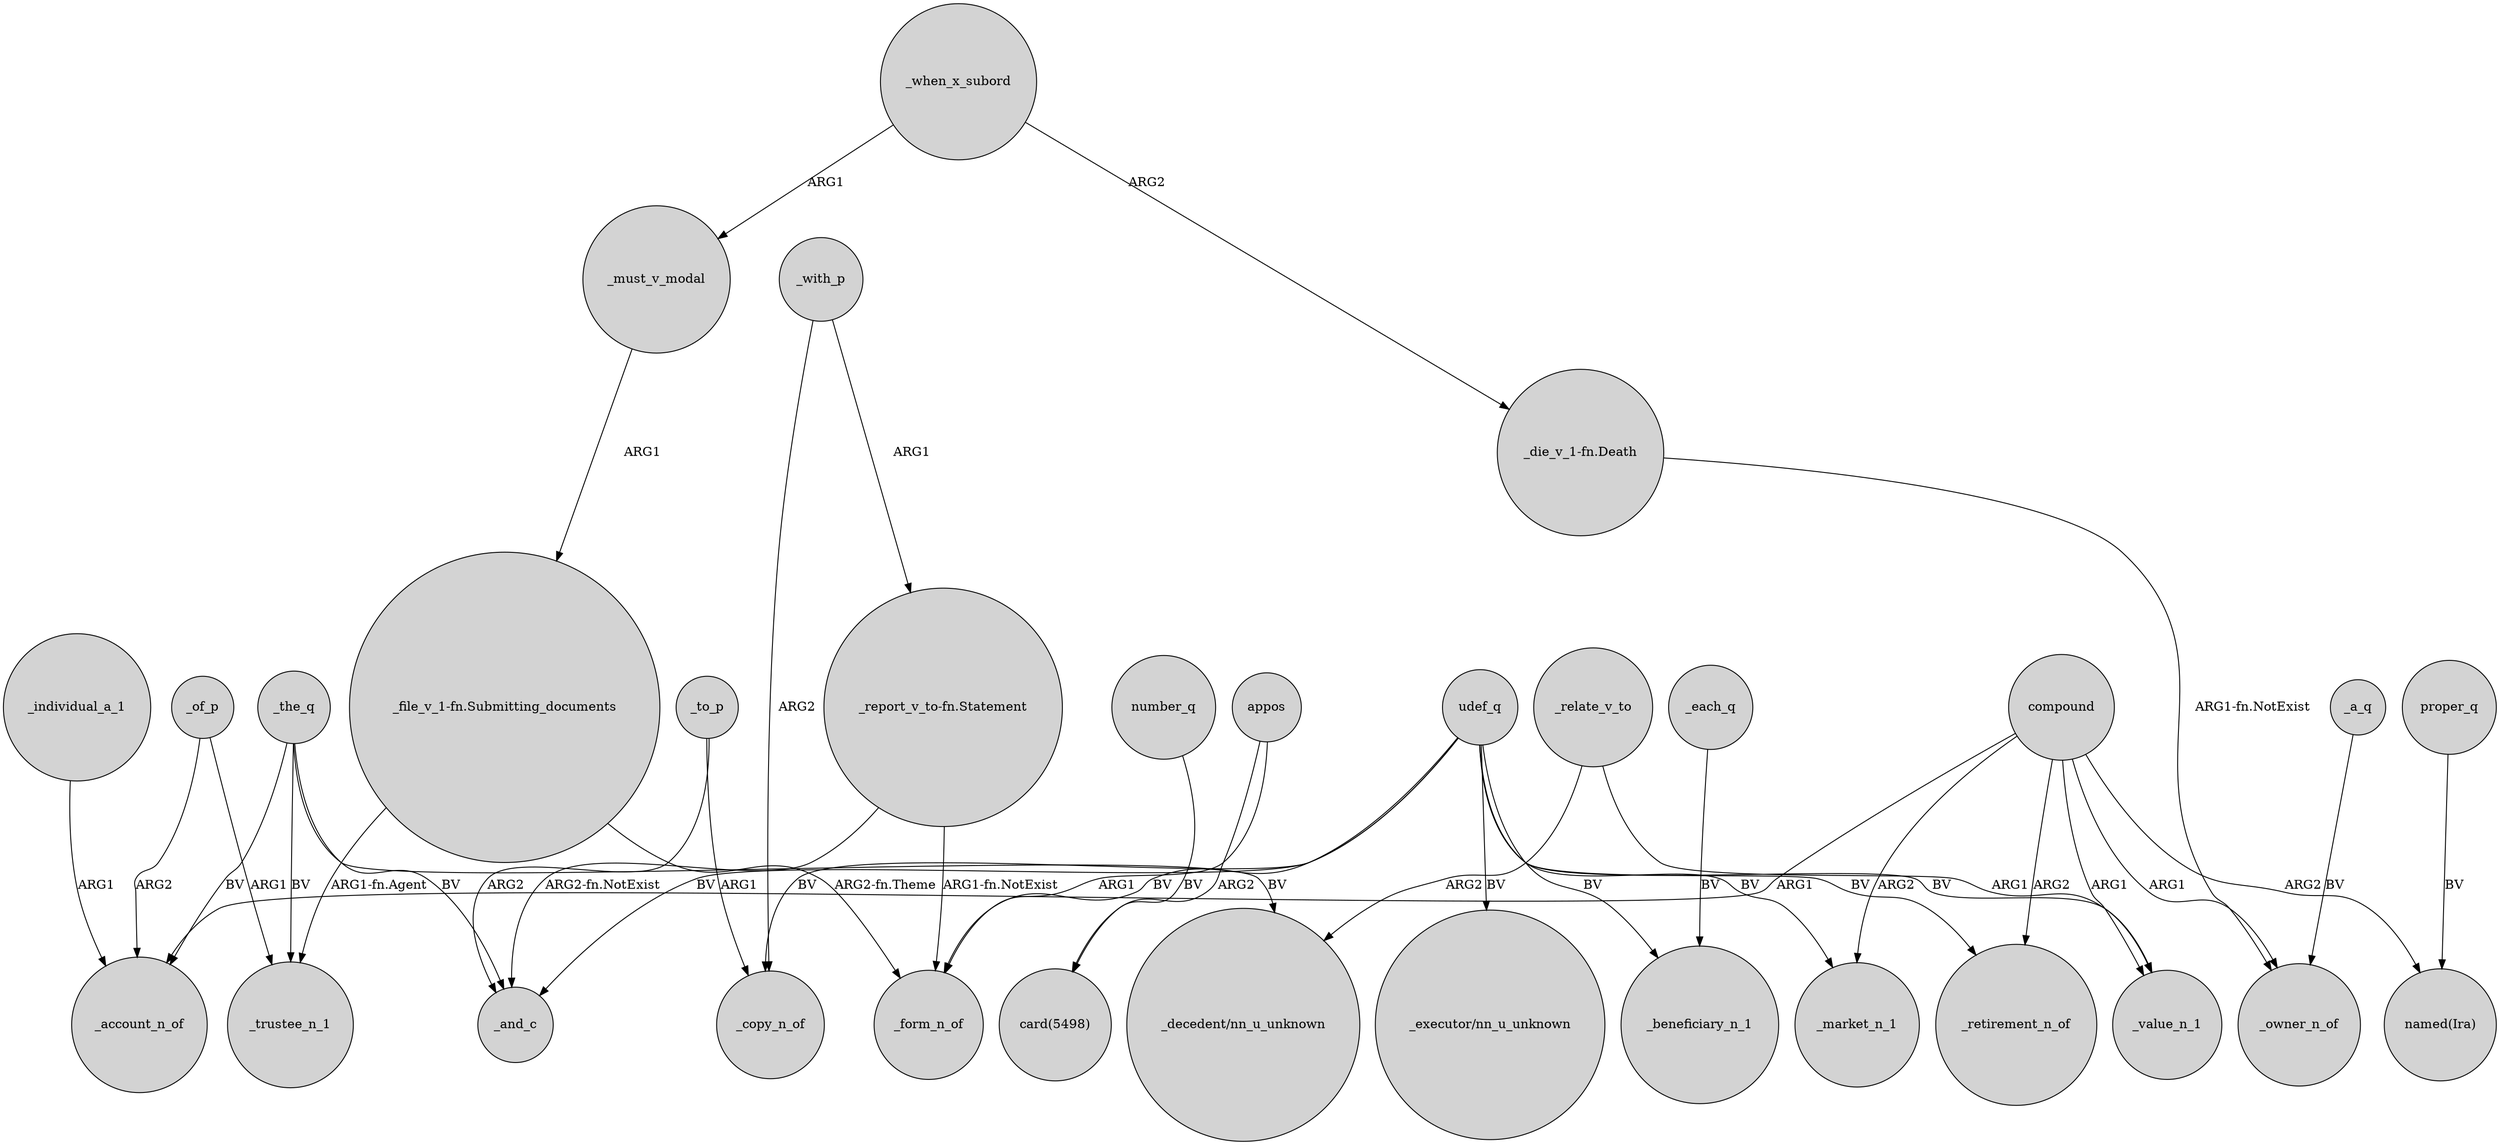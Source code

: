 digraph {
	node [shape=circle style=filled]
	compound -> _market_n_1 [label=ARG2]
	_of_p -> _trustee_n_1 [label=ARG1]
	_the_q -> _and_c [label=BV]
	_relate_v_to -> _value_n_1 [label=ARG1]
	appos -> _form_n_of [label=ARG1]
	_relate_v_to -> "_decedent/nn_u_unknown" [label=ARG2]
	_to_p -> _copy_n_of [label=ARG1]
	_of_p -> _account_n_of [label=ARG2]
	_the_q -> _account_n_of [label=BV]
	proper_q -> "named(Ira)" [label=BV]
	"_file_v_1-fn.Submitting_documents" -> _trustee_n_1 [label="ARG1-fn.Agent"]
	_the_q -> "_decedent/nn_u_unknown" [label=BV]
	udef_q -> "_executor/nn_u_unknown" [label=BV]
	"_report_v_to-fn.Statement" -> _form_n_of [label="ARG1-fn.NotExist"]
	_with_p -> _copy_n_of [label=ARG2]
	"_file_v_1-fn.Submitting_documents" -> _form_n_of [label="ARG2-fn.Theme"]
	"_report_v_to-fn.Statement" -> _and_c [label="ARG2-fn.NotExist"]
	udef_q -> _market_n_1 [label=BV]
	_when_x_subord -> _must_v_modal [label=ARG1]
	_to_p -> _and_c [label=ARG2]
	_must_v_modal -> "_file_v_1-fn.Submitting_documents" [label=ARG1]
	compound -> _account_n_of [label=ARG1]
	_individual_a_1 -> _account_n_of [label=ARG1]
	_each_q -> _beneficiary_n_1 [label=BV]
	_when_x_subord -> "_die_v_1-fn.Death" [label=ARG2]
	udef_q -> _retirement_n_of [label=BV]
	_the_q -> _trustee_n_1 [label=BV]
	_a_q -> _owner_n_of [label=BV]
	appos -> "card(5498)" [label=ARG2]
	compound -> _retirement_n_of [label=ARG2]
	number_q -> "card(5498)" [label=BV]
	udef_q -> _form_n_of [label=BV]
	udef_q -> _beneficiary_n_1 [label=BV]
	compound -> "named(Ira)" [label=ARG2]
	udef_q -> _value_n_1 [label=BV]
	_with_p -> "_report_v_to-fn.Statement" [label=ARG1]
	compound -> _owner_n_of [label=ARG1]
	udef_q -> _and_c [label=BV]
	"_die_v_1-fn.Death" -> _owner_n_of [label="ARG1-fn.NotExist"]
	compound -> _value_n_1 [label=ARG1]
	udef_q -> _copy_n_of [label=BV]
}
